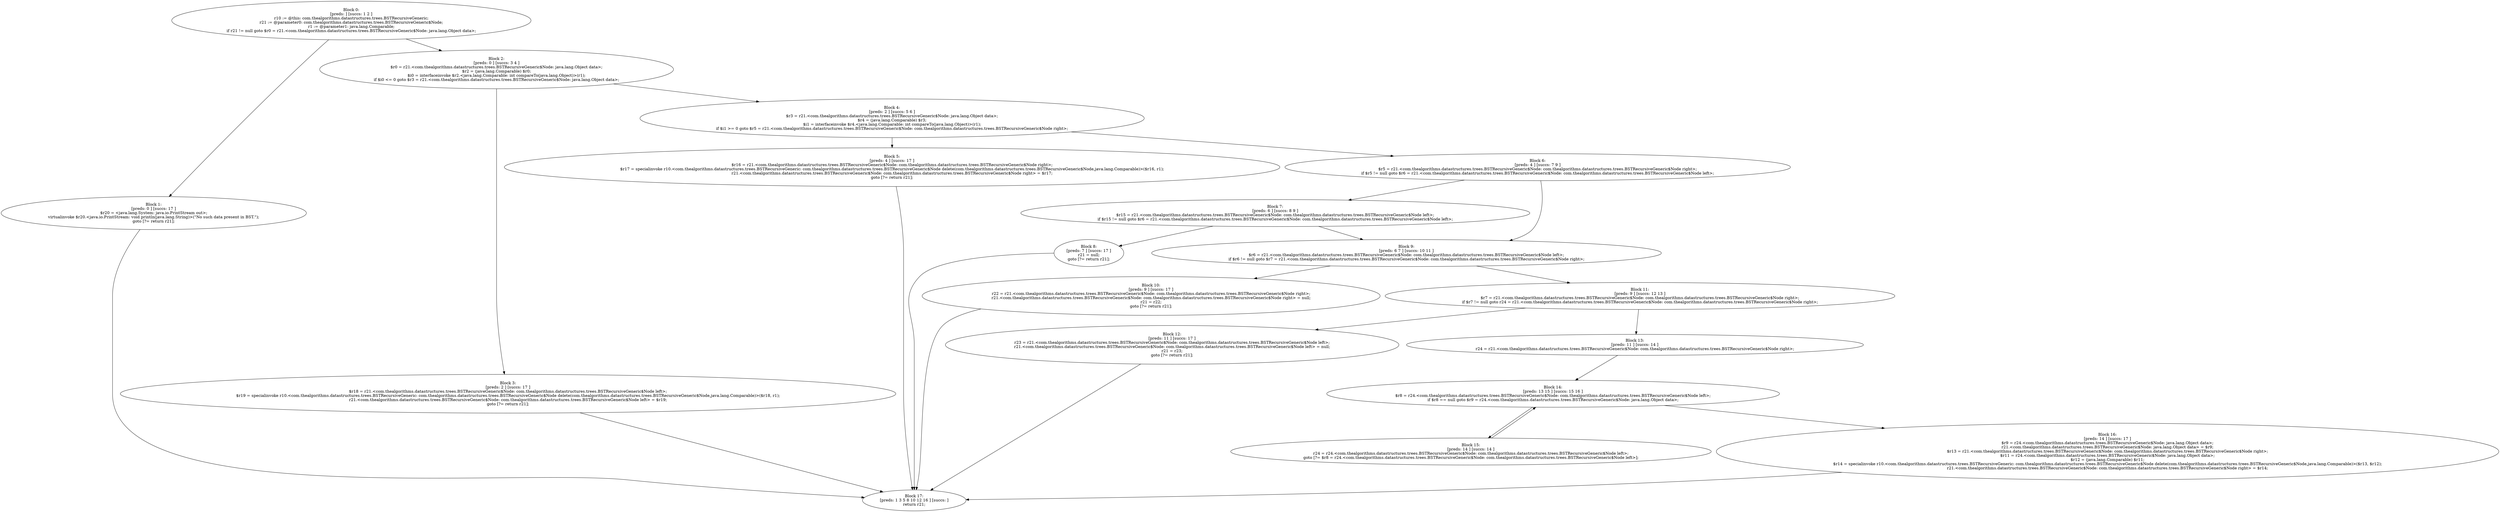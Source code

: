 digraph "unitGraph" {
    "Block 0:
[preds: ] [succs: 1 2 ]
r10 := @this: com.thealgorithms.datastructures.trees.BSTRecursiveGeneric;
r21 := @parameter0: com.thealgorithms.datastructures.trees.BSTRecursiveGeneric$Node;
r1 := @parameter1: java.lang.Comparable;
if r21 != null goto $r0 = r21.<com.thealgorithms.datastructures.trees.BSTRecursiveGeneric$Node: java.lang.Object data>;
"
    "Block 1:
[preds: 0 ] [succs: 17 ]
$r20 = <java.lang.System: java.io.PrintStream out>;
virtualinvoke $r20.<java.io.PrintStream: void println(java.lang.String)>(\"No such data present in BST.\");
goto [?= return r21];
"
    "Block 2:
[preds: 0 ] [succs: 3 4 ]
$r0 = r21.<com.thealgorithms.datastructures.trees.BSTRecursiveGeneric$Node: java.lang.Object data>;
$r2 = (java.lang.Comparable) $r0;
$i0 = interfaceinvoke $r2.<java.lang.Comparable: int compareTo(java.lang.Object)>(r1);
if $i0 <= 0 goto $r3 = r21.<com.thealgorithms.datastructures.trees.BSTRecursiveGeneric$Node: java.lang.Object data>;
"
    "Block 3:
[preds: 2 ] [succs: 17 ]
$r18 = r21.<com.thealgorithms.datastructures.trees.BSTRecursiveGeneric$Node: com.thealgorithms.datastructures.trees.BSTRecursiveGeneric$Node left>;
$r19 = specialinvoke r10.<com.thealgorithms.datastructures.trees.BSTRecursiveGeneric: com.thealgorithms.datastructures.trees.BSTRecursiveGeneric$Node delete(com.thealgorithms.datastructures.trees.BSTRecursiveGeneric$Node,java.lang.Comparable)>($r18, r1);
r21.<com.thealgorithms.datastructures.trees.BSTRecursiveGeneric$Node: com.thealgorithms.datastructures.trees.BSTRecursiveGeneric$Node left> = $r19;
goto [?= return r21];
"
    "Block 4:
[preds: 2 ] [succs: 5 6 ]
$r3 = r21.<com.thealgorithms.datastructures.trees.BSTRecursiveGeneric$Node: java.lang.Object data>;
$r4 = (java.lang.Comparable) $r3;
$i1 = interfaceinvoke $r4.<java.lang.Comparable: int compareTo(java.lang.Object)>(r1);
if $i1 >= 0 goto $r5 = r21.<com.thealgorithms.datastructures.trees.BSTRecursiveGeneric$Node: com.thealgorithms.datastructures.trees.BSTRecursiveGeneric$Node right>;
"
    "Block 5:
[preds: 4 ] [succs: 17 ]
$r16 = r21.<com.thealgorithms.datastructures.trees.BSTRecursiveGeneric$Node: com.thealgorithms.datastructures.trees.BSTRecursiveGeneric$Node right>;
$r17 = specialinvoke r10.<com.thealgorithms.datastructures.trees.BSTRecursiveGeneric: com.thealgorithms.datastructures.trees.BSTRecursiveGeneric$Node delete(com.thealgorithms.datastructures.trees.BSTRecursiveGeneric$Node,java.lang.Comparable)>($r16, r1);
r21.<com.thealgorithms.datastructures.trees.BSTRecursiveGeneric$Node: com.thealgorithms.datastructures.trees.BSTRecursiveGeneric$Node right> = $r17;
goto [?= return r21];
"
    "Block 6:
[preds: 4 ] [succs: 7 9 ]
$r5 = r21.<com.thealgorithms.datastructures.trees.BSTRecursiveGeneric$Node: com.thealgorithms.datastructures.trees.BSTRecursiveGeneric$Node right>;
if $r5 != null goto $r6 = r21.<com.thealgorithms.datastructures.trees.BSTRecursiveGeneric$Node: com.thealgorithms.datastructures.trees.BSTRecursiveGeneric$Node left>;
"
    "Block 7:
[preds: 6 ] [succs: 8 9 ]
$r15 = r21.<com.thealgorithms.datastructures.trees.BSTRecursiveGeneric$Node: com.thealgorithms.datastructures.trees.BSTRecursiveGeneric$Node left>;
if $r15 != null goto $r6 = r21.<com.thealgorithms.datastructures.trees.BSTRecursiveGeneric$Node: com.thealgorithms.datastructures.trees.BSTRecursiveGeneric$Node left>;
"
    "Block 8:
[preds: 7 ] [succs: 17 ]
r21 = null;
goto [?= return r21];
"
    "Block 9:
[preds: 6 7 ] [succs: 10 11 ]
$r6 = r21.<com.thealgorithms.datastructures.trees.BSTRecursiveGeneric$Node: com.thealgorithms.datastructures.trees.BSTRecursiveGeneric$Node left>;
if $r6 != null goto $r7 = r21.<com.thealgorithms.datastructures.trees.BSTRecursiveGeneric$Node: com.thealgorithms.datastructures.trees.BSTRecursiveGeneric$Node right>;
"
    "Block 10:
[preds: 9 ] [succs: 17 ]
r22 = r21.<com.thealgorithms.datastructures.trees.BSTRecursiveGeneric$Node: com.thealgorithms.datastructures.trees.BSTRecursiveGeneric$Node right>;
r21.<com.thealgorithms.datastructures.trees.BSTRecursiveGeneric$Node: com.thealgorithms.datastructures.trees.BSTRecursiveGeneric$Node right> = null;
r21 = r22;
goto [?= return r21];
"
    "Block 11:
[preds: 9 ] [succs: 12 13 ]
$r7 = r21.<com.thealgorithms.datastructures.trees.BSTRecursiveGeneric$Node: com.thealgorithms.datastructures.trees.BSTRecursiveGeneric$Node right>;
if $r7 != null goto r24 = r21.<com.thealgorithms.datastructures.trees.BSTRecursiveGeneric$Node: com.thealgorithms.datastructures.trees.BSTRecursiveGeneric$Node right>;
"
    "Block 12:
[preds: 11 ] [succs: 17 ]
r23 = r21.<com.thealgorithms.datastructures.trees.BSTRecursiveGeneric$Node: com.thealgorithms.datastructures.trees.BSTRecursiveGeneric$Node left>;
r21.<com.thealgorithms.datastructures.trees.BSTRecursiveGeneric$Node: com.thealgorithms.datastructures.trees.BSTRecursiveGeneric$Node left> = null;
r21 = r23;
goto [?= return r21];
"
    "Block 13:
[preds: 11 ] [succs: 14 ]
r24 = r21.<com.thealgorithms.datastructures.trees.BSTRecursiveGeneric$Node: com.thealgorithms.datastructures.trees.BSTRecursiveGeneric$Node right>;
"
    "Block 14:
[preds: 13 15 ] [succs: 15 16 ]
$r8 = r24.<com.thealgorithms.datastructures.trees.BSTRecursiveGeneric$Node: com.thealgorithms.datastructures.trees.BSTRecursiveGeneric$Node left>;
if $r8 == null goto $r9 = r24.<com.thealgorithms.datastructures.trees.BSTRecursiveGeneric$Node: java.lang.Object data>;
"
    "Block 15:
[preds: 14 ] [succs: 14 ]
r24 = r24.<com.thealgorithms.datastructures.trees.BSTRecursiveGeneric$Node: com.thealgorithms.datastructures.trees.BSTRecursiveGeneric$Node left>;
goto [?= $r8 = r24.<com.thealgorithms.datastructures.trees.BSTRecursiveGeneric$Node: com.thealgorithms.datastructures.trees.BSTRecursiveGeneric$Node left>];
"
    "Block 16:
[preds: 14 ] [succs: 17 ]
$r9 = r24.<com.thealgorithms.datastructures.trees.BSTRecursiveGeneric$Node: java.lang.Object data>;
r21.<com.thealgorithms.datastructures.trees.BSTRecursiveGeneric$Node: java.lang.Object data> = $r9;
$r13 = r21.<com.thealgorithms.datastructures.trees.BSTRecursiveGeneric$Node: com.thealgorithms.datastructures.trees.BSTRecursiveGeneric$Node right>;
$r11 = r24.<com.thealgorithms.datastructures.trees.BSTRecursiveGeneric$Node: java.lang.Object data>;
$r12 = (java.lang.Comparable) $r11;
$r14 = specialinvoke r10.<com.thealgorithms.datastructures.trees.BSTRecursiveGeneric: com.thealgorithms.datastructures.trees.BSTRecursiveGeneric$Node delete(com.thealgorithms.datastructures.trees.BSTRecursiveGeneric$Node,java.lang.Comparable)>($r13, $r12);
r21.<com.thealgorithms.datastructures.trees.BSTRecursiveGeneric$Node: com.thealgorithms.datastructures.trees.BSTRecursiveGeneric$Node right> = $r14;
"
    "Block 17:
[preds: 1 3 5 8 10 12 16 ] [succs: ]
return r21;
"
    "Block 0:
[preds: ] [succs: 1 2 ]
r10 := @this: com.thealgorithms.datastructures.trees.BSTRecursiveGeneric;
r21 := @parameter0: com.thealgorithms.datastructures.trees.BSTRecursiveGeneric$Node;
r1 := @parameter1: java.lang.Comparable;
if r21 != null goto $r0 = r21.<com.thealgorithms.datastructures.trees.BSTRecursiveGeneric$Node: java.lang.Object data>;
"->"Block 1:
[preds: 0 ] [succs: 17 ]
$r20 = <java.lang.System: java.io.PrintStream out>;
virtualinvoke $r20.<java.io.PrintStream: void println(java.lang.String)>(\"No such data present in BST.\");
goto [?= return r21];
";
    "Block 0:
[preds: ] [succs: 1 2 ]
r10 := @this: com.thealgorithms.datastructures.trees.BSTRecursiveGeneric;
r21 := @parameter0: com.thealgorithms.datastructures.trees.BSTRecursiveGeneric$Node;
r1 := @parameter1: java.lang.Comparable;
if r21 != null goto $r0 = r21.<com.thealgorithms.datastructures.trees.BSTRecursiveGeneric$Node: java.lang.Object data>;
"->"Block 2:
[preds: 0 ] [succs: 3 4 ]
$r0 = r21.<com.thealgorithms.datastructures.trees.BSTRecursiveGeneric$Node: java.lang.Object data>;
$r2 = (java.lang.Comparable) $r0;
$i0 = interfaceinvoke $r2.<java.lang.Comparable: int compareTo(java.lang.Object)>(r1);
if $i0 <= 0 goto $r3 = r21.<com.thealgorithms.datastructures.trees.BSTRecursiveGeneric$Node: java.lang.Object data>;
";
    "Block 1:
[preds: 0 ] [succs: 17 ]
$r20 = <java.lang.System: java.io.PrintStream out>;
virtualinvoke $r20.<java.io.PrintStream: void println(java.lang.String)>(\"No such data present in BST.\");
goto [?= return r21];
"->"Block 17:
[preds: 1 3 5 8 10 12 16 ] [succs: ]
return r21;
";
    "Block 2:
[preds: 0 ] [succs: 3 4 ]
$r0 = r21.<com.thealgorithms.datastructures.trees.BSTRecursiveGeneric$Node: java.lang.Object data>;
$r2 = (java.lang.Comparable) $r0;
$i0 = interfaceinvoke $r2.<java.lang.Comparable: int compareTo(java.lang.Object)>(r1);
if $i0 <= 0 goto $r3 = r21.<com.thealgorithms.datastructures.trees.BSTRecursiveGeneric$Node: java.lang.Object data>;
"->"Block 3:
[preds: 2 ] [succs: 17 ]
$r18 = r21.<com.thealgorithms.datastructures.trees.BSTRecursiveGeneric$Node: com.thealgorithms.datastructures.trees.BSTRecursiveGeneric$Node left>;
$r19 = specialinvoke r10.<com.thealgorithms.datastructures.trees.BSTRecursiveGeneric: com.thealgorithms.datastructures.trees.BSTRecursiveGeneric$Node delete(com.thealgorithms.datastructures.trees.BSTRecursiveGeneric$Node,java.lang.Comparable)>($r18, r1);
r21.<com.thealgorithms.datastructures.trees.BSTRecursiveGeneric$Node: com.thealgorithms.datastructures.trees.BSTRecursiveGeneric$Node left> = $r19;
goto [?= return r21];
";
    "Block 2:
[preds: 0 ] [succs: 3 4 ]
$r0 = r21.<com.thealgorithms.datastructures.trees.BSTRecursiveGeneric$Node: java.lang.Object data>;
$r2 = (java.lang.Comparable) $r0;
$i0 = interfaceinvoke $r2.<java.lang.Comparable: int compareTo(java.lang.Object)>(r1);
if $i0 <= 0 goto $r3 = r21.<com.thealgorithms.datastructures.trees.BSTRecursiveGeneric$Node: java.lang.Object data>;
"->"Block 4:
[preds: 2 ] [succs: 5 6 ]
$r3 = r21.<com.thealgorithms.datastructures.trees.BSTRecursiveGeneric$Node: java.lang.Object data>;
$r4 = (java.lang.Comparable) $r3;
$i1 = interfaceinvoke $r4.<java.lang.Comparable: int compareTo(java.lang.Object)>(r1);
if $i1 >= 0 goto $r5 = r21.<com.thealgorithms.datastructures.trees.BSTRecursiveGeneric$Node: com.thealgorithms.datastructures.trees.BSTRecursiveGeneric$Node right>;
";
    "Block 3:
[preds: 2 ] [succs: 17 ]
$r18 = r21.<com.thealgorithms.datastructures.trees.BSTRecursiveGeneric$Node: com.thealgorithms.datastructures.trees.BSTRecursiveGeneric$Node left>;
$r19 = specialinvoke r10.<com.thealgorithms.datastructures.trees.BSTRecursiveGeneric: com.thealgorithms.datastructures.trees.BSTRecursiveGeneric$Node delete(com.thealgorithms.datastructures.trees.BSTRecursiveGeneric$Node,java.lang.Comparable)>($r18, r1);
r21.<com.thealgorithms.datastructures.trees.BSTRecursiveGeneric$Node: com.thealgorithms.datastructures.trees.BSTRecursiveGeneric$Node left> = $r19;
goto [?= return r21];
"->"Block 17:
[preds: 1 3 5 8 10 12 16 ] [succs: ]
return r21;
";
    "Block 4:
[preds: 2 ] [succs: 5 6 ]
$r3 = r21.<com.thealgorithms.datastructures.trees.BSTRecursiveGeneric$Node: java.lang.Object data>;
$r4 = (java.lang.Comparable) $r3;
$i1 = interfaceinvoke $r4.<java.lang.Comparable: int compareTo(java.lang.Object)>(r1);
if $i1 >= 0 goto $r5 = r21.<com.thealgorithms.datastructures.trees.BSTRecursiveGeneric$Node: com.thealgorithms.datastructures.trees.BSTRecursiveGeneric$Node right>;
"->"Block 5:
[preds: 4 ] [succs: 17 ]
$r16 = r21.<com.thealgorithms.datastructures.trees.BSTRecursiveGeneric$Node: com.thealgorithms.datastructures.trees.BSTRecursiveGeneric$Node right>;
$r17 = specialinvoke r10.<com.thealgorithms.datastructures.trees.BSTRecursiveGeneric: com.thealgorithms.datastructures.trees.BSTRecursiveGeneric$Node delete(com.thealgorithms.datastructures.trees.BSTRecursiveGeneric$Node,java.lang.Comparable)>($r16, r1);
r21.<com.thealgorithms.datastructures.trees.BSTRecursiveGeneric$Node: com.thealgorithms.datastructures.trees.BSTRecursiveGeneric$Node right> = $r17;
goto [?= return r21];
";
    "Block 4:
[preds: 2 ] [succs: 5 6 ]
$r3 = r21.<com.thealgorithms.datastructures.trees.BSTRecursiveGeneric$Node: java.lang.Object data>;
$r4 = (java.lang.Comparable) $r3;
$i1 = interfaceinvoke $r4.<java.lang.Comparable: int compareTo(java.lang.Object)>(r1);
if $i1 >= 0 goto $r5 = r21.<com.thealgorithms.datastructures.trees.BSTRecursiveGeneric$Node: com.thealgorithms.datastructures.trees.BSTRecursiveGeneric$Node right>;
"->"Block 6:
[preds: 4 ] [succs: 7 9 ]
$r5 = r21.<com.thealgorithms.datastructures.trees.BSTRecursiveGeneric$Node: com.thealgorithms.datastructures.trees.BSTRecursiveGeneric$Node right>;
if $r5 != null goto $r6 = r21.<com.thealgorithms.datastructures.trees.BSTRecursiveGeneric$Node: com.thealgorithms.datastructures.trees.BSTRecursiveGeneric$Node left>;
";
    "Block 5:
[preds: 4 ] [succs: 17 ]
$r16 = r21.<com.thealgorithms.datastructures.trees.BSTRecursiveGeneric$Node: com.thealgorithms.datastructures.trees.BSTRecursiveGeneric$Node right>;
$r17 = specialinvoke r10.<com.thealgorithms.datastructures.trees.BSTRecursiveGeneric: com.thealgorithms.datastructures.trees.BSTRecursiveGeneric$Node delete(com.thealgorithms.datastructures.trees.BSTRecursiveGeneric$Node,java.lang.Comparable)>($r16, r1);
r21.<com.thealgorithms.datastructures.trees.BSTRecursiveGeneric$Node: com.thealgorithms.datastructures.trees.BSTRecursiveGeneric$Node right> = $r17;
goto [?= return r21];
"->"Block 17:
[preds: 1 3 5 8 10 12 16 ] [succs: ]
return r21;
";
    "Block 6:
[preds: 4 ] [succs: 7 9 ]
$r5 = r21.<com.thealgorithms.datastructures.trees.BSTRecursiveGeneric$Node: com.thealgorithms.datastructures.trees.BSTRecursiveGeneric$Node right>;
if $r5 != null goto $r6 = r21.<com.thealgorithms.datastructures.trees.BSTRecursiveGeneric$Node: com.thealgorithms.datastructures.trees.BSTRecursiveGeneric$Node left>;
"->"Block 7:
[preds: 6 ] [succs: 8 9 ]
$r15 = r21.<com.thealgorithms.datastructures.trees.BSTRecursiveGeneric$Node: com.thealgorithms.datastructures.trees.BSTRecursiveGeneric$Node left>;
if $r15 != null goto $r6 = r21.<com.thealgorithms.datastructures.trees.BSTRecursiveGeneric$Node: com.thealgorithms.datastructures.trees.BSTRecursiveGeneric$Node left>;
";
    "Block 6:
[preds: 4 ] [succs: 7 9 ]
$r5 = r21.<com.thealgorithms.datastructures.trees.BSTRecursiveGeneric$Node: com.thealgorithms.datastructures.trees.BSTRecursiveGeneric$Node right>;
if $r5 != null goto $r6 = r21.<com.thealgorithms.datastructures.trees.BSTRecursiveGeneric$Node: com.thealgorithms.datastructures.trees.BSTRecursiveGeneric$Node left>;
"->"Block 9:
[preds: 6 7 ] [succs: 10 11 ]
$r6 = r21.<com.thealgorithms.datastructures.trees.BSTRecursiveGeneric$Node: com.thealgorithms.datastructures.trees.BSTRecursiveGeneric$Node left>;
if $r6 != null goto $r7 = r21.<com.thealgorithms.datastructures.trees.BSTRecursiveGeneric$Node: com.thealgorithms.datastructures.trees.BSTRecursiveGeneric$Node right>;
";
    "Block 7:
[preds: 6 ] [succs: 8 9 ]
$r15 = r21.<com.thealgorithms.datastructures.trees.BSTRecursiveGeneric$Node: com.thealgorithms.datastructures.trees.BSTRecursiveGeneric$Node left>;
if $r15 != null goto $r6 = r21.<com.thealgorithms.datastructures.trees.BSTRecursiveGeneric$Node: com.thealgorithms.datastructures.trees.BSTRecursiveGeneric$Node left>;
"->"Block 8:
[preds: 7 ] [succs: 17 ]
r21 = null;
goto [?= return r21];
";
    "Block 7:
[preds: 6 ] [succs: 8 9 ]
$r15 = r21.<com.thealgorithms.datastructures.trees.BSTRecursiveGeneric$Node: com.thealgorithms.datastructures.trees.BSTRecursiveGeneric$Node left>;
if $r15 != null goto $r6 = r21.<com.thealgorithms.datastructures.trees.BSTRecursiveGeneric$Node: com.thealgorithms.datastructures.trees.BSTRecursiveGeneric$Node left>;
"->"Block 9:
[preds: 6 7 ] [succs: 10 11 ]
$r6 = r21.<com.thealgorithms.datastructures.trees.BSTRecursiveGeneric$Node: com.thealgorithms.datastructures.trees.BSTRecursiveGeneric$Node left>;
if $r6 != null goto $r7 = r21.<com.thealgorithms.datastructures.trees.BSTRecursiveGeneric$Node: com.thealgorithms.datastructures.trees.BSTRecursiveGeneric$Node right>;
";
    "Block 8:
[preds: 7 ] [succs: 17 ]
r21 = null;
goto [?= return r21];
"->"Block 17:
[preds: 1 3 5 8 10 12 16 ] [succs: ]
return r21;
";
    "Block 9:
[preds: 6 7 ] [succs: 10 11 ]
$r6 = r21.<com.thealgorithms.datastructures.trees.BSTRecursiveGeneric$Node: com.thealgorithms.datastructures.trees.BSTRecursiveGeneric$Node left>;
if $r6 != null goto $r7 = r21.<com.thealgorithms.datastructures.trees.BSTRecursiveGeneric$Node: com.thealgorithms.datastructures.trees.BSTRecursiveGeneric$Node right>;
"->"Block 10:
[preds: 9 ] [succs: 17 ]
r22 = r21.<com.thealgorithms.datastructures.trees.BSTRecursiveGeneric$Node: com.thealgorithms.datastructures.trees.BSTRecursiveGeneric$Node right>;
r21.<com.thealgorithms.datastructures.trees.BSTRecursiveGeneric$Node: com.thealgorithms.datastructures.trees.BSTRecursiveGeneric$Node right> = null;
r21 = r22;
goto [?= return r21];
";
    "Block 9:
[preds: 6 7 ] [succs: 10 11 ]
$r6 = r21.<com.thealgorithms.datastructures.trees.BSTRecursiveGeneric$Node: com.thealgorithms.datastructures.trees.BSTRecursiveGeneric$Node left>;
if $r6 != null goto $r7 = r21.<com.thealgorithms.datastructures.trees.BSTRecursiveGeneric$Node: com.thealgorithms.datastructures.trees.BSTRecursiveGeneric$Node right>;
"->"Block 11:
[preds: 9 ] [succs: 12 13 ]
$r7 = r21.<com.thealgorithms.datastructures.trees.BSTRecursiveGeneric$Node: com.thealgorithms.datastructures.trees.BSTRecursiveGeneric$Node right>;
if $r7 != null goto r24 = r21.<com.thealgorithms.datastructures.trees.BSTRecursiveGeneric$Node: com.thealgorithms.datastructures.trees.BSTRecursiveGeneric$Node right>;
";
    "Block 10:
[preds: 9 ] [succs: 17 ]
r22 = r21.<com.thealgorithms.datastructures.trees.BSTRecursiveGeneric$Node: com.thealgorithms.datastructures.trees.BSTRecursiveGeneric$Node right>;
r21.<com.thealgorithms.datastructures.trees.BSTRecursiveGeneric$Node: com.thealgorithms.datastructures.trees.BSTRecursiveGeneric$Node right> = null;
r21 = r22;
goto [?= return r21];
"->"Block 17:
[preds: 1 3 5 8 10 12 16 ] [succs: ]
return r21;
";
    "Block 11:
[preds: 9 ] [succs: 12 13 ]
$r7 = r21.<com.thealgorithms.datastructures.trees.BSTRecursiveGeneric$Node: com.thealgorithms.datastructures.trees.BSTRecursiveGeneric$Node right>;
if $r7 != null goto r24 = r21.<com.thealgorithms.datastructures.trees.BSTRecursiveGeneric$Node: com.thealgorithms.datastructures.trees.BSTRecursiveGeneric$Node right>;
"->"Block 12:
[preds: 11 ] [succs: 17 ]
r23 = r21.<com.thealgorithms.datastructures.trees.BSTRecursiveGeneric$Node: com.thealgorithms.datastructures.trees.BSTRecursiveGeneric$Node left>;
r21.<com.thealgorithms.datastructures.trees.BSTRecursiveGeneric$Node: com.thealgorithms.datastructures.trees.BSTRecursiveGeneric$Node left> = null;
r21 = r23;
goto [?= return r21];
";
    "Block 11:
[preds: 9 ] [succs: 12 13 ]
$r7 = r21.<com.thealgorithms.datastructures.trees.BSTRecursiveGeneric$Node: com.thealgorithms.datastructures.trees.BSTRecursiveGeneric$Node right>;
if $r7 != null goto r24 = r21.<com.thealgorithms.datastructures.trees.BSTRecursiveGeneric$Node: com.thealgorithms.datastructures.trees.BSTRecursiveGeneric$Node right>;
"->"Block 13:
[preds: 11 ] [succs: 14 ]
r24 = r21.<com.thealgorithms.datastructures.trees.BSTRecursiveGeneric$Node: com.thealgorithms.datastructures.trees.BSTRecursiveGeneric$Node right>;
";
    "Block 12:
[preds: 11 ] [succs: 17 ]
r23 = r21.<com.thealgorithms.datastructures.trees.BSTRecursiveGeneric$Node: com.thealgorithms.datastructures.trees.BSTRecursiveGeneric$Node left>;
r21.<com.thealgorithms.datastructures.trees.BSTRecursiveGeneric$Node: com.thealgorithms.datastructures.trees.BSTRecursiveGeneric$Node left> = null;
r21 = r23;
goto [?= return r21];
"->"Block 17:
[preds: 1 3 5 8 10 12 16 ] [succs: ]
return r21;
";
    "Block 13:
[preds: 11 ] [succs: 14 ]
r24 = r21.<com.thealgorithms.datastructures.trees.BSTRecursiveGeneric$Node: com.thealgorithms.datastructures.trees.BSTRecursiveGeneric$Node right>;
"->"Block 14:
[preds: 13 15 ] [succs: 15 16 ]
$r8 = r24.<com.thealgorithms.datastructures.trees.BSTRecursiveGeneric$Node: com.thealgorithms.datastructures.trees.BSTRecursiveGeneric$Node left>;
if $r8 == null goto $r9 = r24.<com.thealgorithms.datastructures.trees.BSTRecursiveGeneric$Node: java.lang.Object data>;
";
    "Block 14:
[preds: 13 15 ] [succs: 15 16 ]
$r8 = r24.<com.thealgorithms.datastructures.trees.BSTRecursiveGeneric$Node: com.thealgorithms.datastructures.trees.BSTRecursiveGeneric$Node left>;
if $r8 == null goto $r9 = r24.<com.thealgorithms.datastructures.trees.BSTRecursiveGeneric$Node: java.lang.Object data>;
"->"Block 15:
[preds: 14 ] [succs: 14 ]
r24 = r24.<com.thealgorithms.datastructures.trees.BSTRecursiveGeneric$Node: com.thealgorithms.datastructures.trees.BSTRecursiveGeneric$Node left>;
goto [?= $r8 = r24.<com.thealgorithms.datastructures.trees.BSTRecursiveGeneric$Node: com.thealgorithms.datastructures.trees.BSTRecursiveGeneric$Node left>];
";
    "Block 14:
[preds: 13 15 ] [succs: 15 16 ]
$r8 = r24.<com.thealgorithms.datastructures.trees.BSTRecursiveGeneric$Node: com.thealgorithms.datastructures.trees.BSTRecursiveGeneric$Node left>;
if $r8 == null goto $r9 = r24.<com.thealgorithms.datastructures.trees.BSTRecursiveGeneric$Node: java.lang.Object data>;
"->"Block 16:
[preds: 14 ] [succs: 17 ]
$r9 = r24.<com.thealgorithms.datastructures.trees.BSTRecursiveGeneric$Node: java.lang.Object data>;
r21.<com.thealgorithms.datastructures.trees.BSTRecursiveGeneric$Node: java.lang.Object data> = $r9;
$r13 = r21.<com.thealgorithms.datastructures.trees.BSTRecursiveGeneric$Node: com.thealgorithms.datastructures.trees.BSTRecursiveGeneric$Node right>;
$r11 = r24.<com.thealgorithms.datastructures.trees.BSTRecursiveGeneric$Node: java.lang.Object data>;
$r12 = (java.lang.Comparable) $r11;
$r14 = specialinvoke r10.<com.thealgorithms.datastructures.trees.BSTRecursiveGeneric: com.thealgorithms.datastructures.trees.BSTRecursiveGeneric$Node delete(com.thealgorithms.datastructures.trees.BSTRecursiveGeneric$Node,java.lang.Comparable)>($r13, $r12);
r21.<com.thealgorithms.datastructures.trees.BSTRecursiveGeneric$Node: com.thealgorithms.datastructures.trees.BSTRecursiveGeneric$Node right> = $r14;
";
    "Block 15:
[preds: 14 ] [succs: 14 ]
r24 = r24.<com.thealgorithms.datastructures.trees.BSTRecursiveGeneric$Node: com.thealgorithms.datastructures.trees.BSTRecursiveGeneric$Node left>;
goto [?= $r8 = r24.<com.thealgorithms.datastructures.trees.BSTRecursiveGeneric$Node: com.thealgorithms.datastructures.trees.BSTRecursiveGeneric$Node left>];
"->"Block 14:
[preds: 13 15 ] [succs: 15 16 ]
$r8 = r24.<com.thealgorithms.datastructures.trees.BSTRecursiveGeneric$Node: com.thealgorithms.datastructures.trees.BSTRecursiveGeneric$Node left>;
if $r8 == null goto $r9 = r24.<com.thealgorithms.datastructures.trees.BSTRecursiveGeneric$Node: java.lang.Object data>;
";
    "Block 16:
[preds: 14 ] [succs: 17 ]
$r9 = r24.<com.thealgorithms.datastructures.trees.BSTRecursiveGeneric$Node: java.lang.Object data>;
r21.<com.thealgorithms.datastructures.trees.BSTRecursiveGeneric$Node: java.lang.Object data> = $r9;
$r13 = r21.<com.thealgorithms.datastructures.trees.BSTRecursiveGeneric$Node: com.thealgorithms.datastructures.trees.BSTRecursiveGeneric$Node right>;
$r11 = r24.<com.thealgorithms.datastructures.trees.BSTRecursiveGeneric$Node: java.lang.Object data>;
$r12 = (java.lang.Comparable) $r11;
$r14 = specialinvoke r10.<com.thealgorithms.datastructures.trees.BSTRecursiveGeneric: com.thealgorithms.datastructures.trees.BSTRecursiveGeneric$Node delete(com.thealgorithms.datastructures.trees.BSTRecursiveGeneric$Node,java.lang.Comparable)>($r13, $r12);
r21.<com.thealgorithms.datastructures.trees.BSTRecursiveGeneric$Node: com.thealgorithms.datastructures.trees.BSTRecursiveGeneric$Node right> = $r14;
"->"Block 17:
[preds: 1 3 5 8 10 12 16 ] [succs: ]
return r21;
";
}
